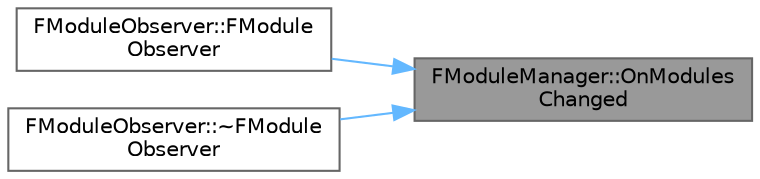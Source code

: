 digraph "FModuleManager::OnModulesChanged"
{
 // INTERACTIVE_SVG=YES
 // LATEX_PDF_SIZE
  bgcolor="transparent";
  edge [fontname=Helvetica,fontsize=10,labelfontname=Helvetica,labelfontsize=10];
  node [fontname=Helvetica,fontsize=10,shape=box,height=0.2,width=0.4];
  rankdir="RL";
  Node1 [id="Node000001",label="FModuleManager::OnModules\lChanged",height=0.2,width=0.4,color="gray40", fillcolor="grey60", style="filled", fontcolor="black",tooltip=" "];
  Node1 -> Node2 [id="edge1_Node000001_Node000002",dir="back",color="steelblue1",style="solid",tooltip=" "];
  Node2 [id="Node000002",label="FModuleObserver::FModule\lObserver",height=0.2,width=0.4,color="grey40", fillcolor="white", style="filled",URL="$d1/d08/classFModuleObserver.html#acb58242c6457276d0bef698d114d9971",tooltip="Constructor."];
  Node1 -> Node3 [id="edge2_Node000001_Node000003",dir="back",color="steelblue1",style="solid",tooltip=" "];
  Node3 [id="Node000003",label="FModuleObserver::~FModule\lObserver",height=0.2,width=0.4,color="grey40", fillcolor="white", style="filled",URL="$d1/d08/classFModuleObserver.html#a08b4d0593f591d749bbb8238f32cfbba",tooltip=" "];
}
